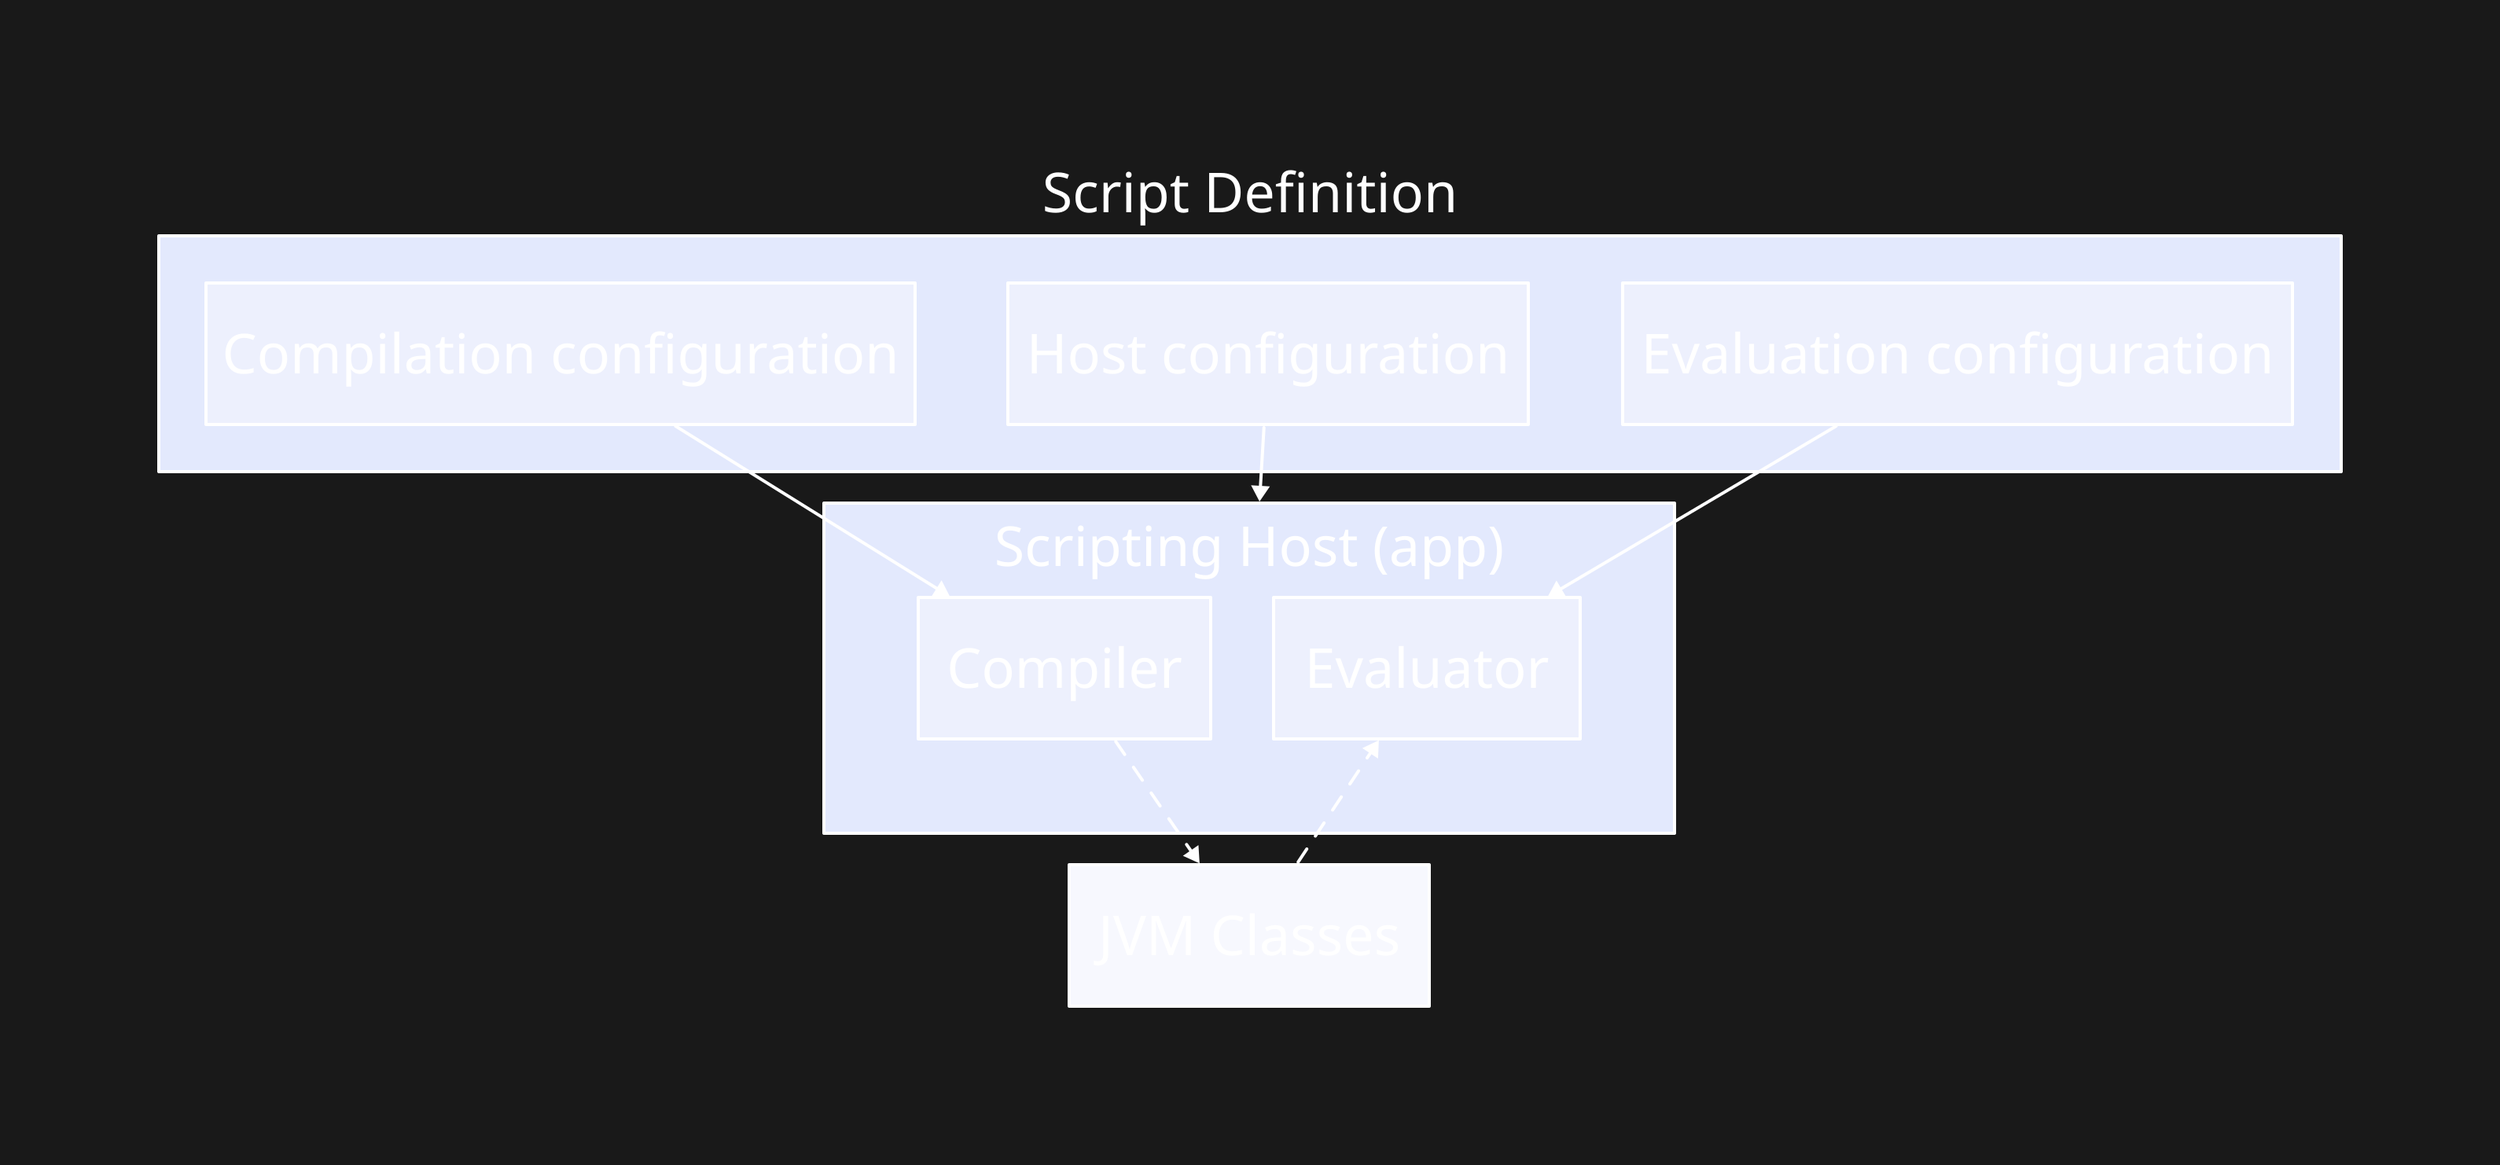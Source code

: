 direction: right
vars: {
  d2-config: {
    theme-id: 200
    layout-engine: elk
    theme-overrides: {
      N1: "#ffffff"
      N7: "#191919"
      B1: "#ffffff"
    }
  }
}

**.style.font-size: 35

bytecode: JVM Classes {
  near: bottom-center
}

host: Scripting Host (app) {
  grid-columns: 2
  compiler: Compiler
  evaluator: Evaluator
}

host.compiler -> bytecode: {
  style.animated: true
}
bytecode -> host.evaluator: {
  style.animated: true
}

scriptDef: Script Definition {
  near: top-center
  compilation: Compilation configuration
  host: Host configuration
  evaluation: Evaluation configuration
}

host.compiler <- scriptDef.compilation
host.evaluator <- scriptDef.evaluation
host <- scriptDef.host
